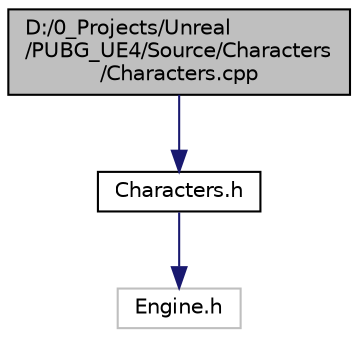 digraph "D:/0_Projects/Unreal/PUBG_UE4/Source/Characters/Characters.cpp"
{
 // LATEX_PDF_SIZE
  edge [fontname="Helvetica",fontsize="10",labelfontname="Helvetica",labelfontsize="10"];
  node [fontname="Helvetica",fontsize="10",shape=record];
  Node1 [label="D:/0_Projects/Unreal\l/PUBG_UE4/Source/Characters\l/Characters.cpp",height=0.2,width=0.4,color="black", fillcolor="grey75", style="filled", fontcolor="black",tooltip=" "];
  Node1 -> Node2 [color="midnightblue",fontsize="10",style="solid"];
  Node2 [label="Characters.h",height=0.2,width=0.4,color="black", fillcolor="white", style="filled",URL="$_characters_8h.html",tooltip=" "];
  Node2 -> Node3 [color="midnightblue",fontsize="10",style="solid"];
  Node3 [label="Engine.h",height=0.2,width=0.4,color="grey75", fillcolor="white", style="filled",tooltip=" "];
}
